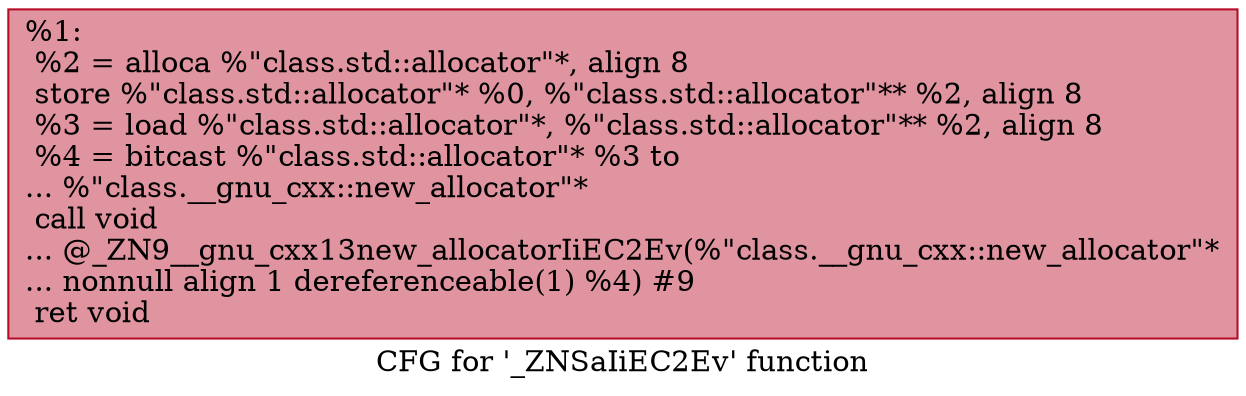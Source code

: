 digraph "CFG for '_ZNSaIiEC2Ev' function" {
	label="CFG for '_ZNSaIiEC2Ev' function";

	Node0x562bbba3e340 [shape=record,color="#b70d28ff", style=filled, fillcolor="#b70d2870",label="{%1:\l  %2 = alloca %\"class.std::allocator\"*, align 8\l  store %\"class.std::allocator\"* %0, %\"class.std::allocator\"** %2, align 8\l  %3 = load %\"class.std::allocator\"*, %\"class.std::allocator\"** %2, align 8\l  %4 = bitcast %\"class.std::allocator\"* %3 to\l... %\"class.__gnu_cxx::new_allocator\"*\l  call void\l... @_ZN9__gnu_cxx13new_allocatorIiEC2Ev(%\"class.__gnu_cxx::new_allocator\"*\l... nonnull align 1 dereferenceable(1) %4) #9\l  ret void\l}"];
}

